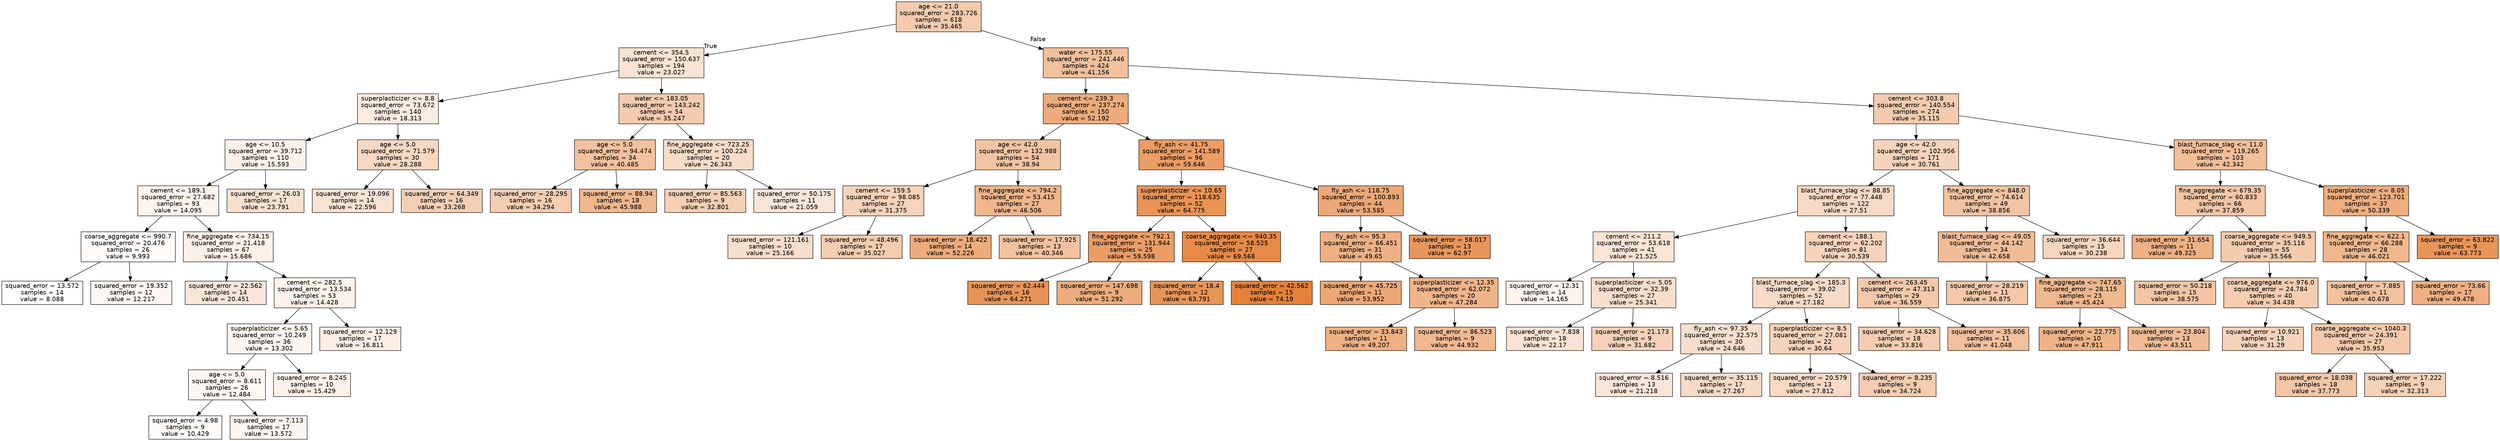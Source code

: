 digraph Tree {
node [shape=box, style="filled", color="black", fontname="helvetica"] ;
edge [fontname="helvetica"] ;
0 [label="age <= 21.0\nsquared_error = 283.726\nsamples = 618\nvalue = 35.465", fillcolor="#f4cbad"] ;
1 [label="cement <= 354.5\nsquared_error = 150.637\nsamples = 194\nvalue = 23.027", fillcolor="#f9e3d2"] ;
0 -> 1 [labeldistance=2.5, labelangle=45, headlabel="True"] ;
2 [label="superplasticizer <= 8.8\nsquared_error = 73.672\nsamples = 140\nvalue = 18.313", fillcolor="#fbece0"] ;
1 -> 2 ;
3 [label="age <= 10.5\nsquared_error = 39.712\nsamples = 110\nvalue = 15.593", fillcolor="#fcf1e9"] ;
2 -> 3 ;
4 [label="cement <= 189.1\nsquared_error = 27.682\nsamples = 93\nvalue = 14.095", fillcolor="#fdf4ed"] ;
3 -> 4 ;
5 [label="coarse_aggregate <= 990.7\nsquared_error = 20.476\nsamples = 26\nvalue = 9.993", fillcolor="#fefbf9"] ;
4 -> 5 ;
6 [label="squared_error = 13.572\nsamples = 14\nvalue = 8.088", fillcolor="#ffffff"] ;
5 -> 6 ;
7 [label="squared_error = 19.352\nsamples = 12\nvalue = 12.217", fillcolor="#fdf7f3"] ;
5 -> 7 ;
8 [label="fine_aggregate <= 734.15\nsquared_error = 21.418\nsamples = 67\nvalue = 15.686", fillcolor="#fcf1e8"] ;
4 -> 8 ;
9 [label="squared_error = 22.562\nsamples = 14\nvalue = 20.451", fillcolor="#fae7da"] ;
8 -> 9 ;
10 [label="cement <= 282.5\nsquared_error = 13.534\nsamples = 53\nvalue = 14.428", fillcolor="#fdf3ec"] ;
8 -> 10 ;
11 [label="superplasticizer <= 5.65\nsquared_error = 10.249\nsamples = 36\nvalue = 13.302", fillcolor="#fdf5ef"] ;
10 -> 11 ;
12 [label="age <= 5.0\nsquared_error = 8.611\nsamples = 26\nvalue = 12.484", fillcolor="#fdf7f2"] ;
11 -> 12 ;
13 [label="squared_error = 4.98\nsamples = 9\nvalue = 10.429", fillcolor="#fefbf8"] ;
12 -> 13 ;
14 [label="squared_error = 7.113\nsamples = 17\nvalue = 13.572", fillcolor="#fdf5ef"] ;
12 -> 14 ;
15 [label="squared_error = 8.245\nsamples = 10\nvalue = 15.429", fillcolor="#fcf1e9"] ;
11 -> 15 ;
16 [label="squared_error = 12.129\nsamples = 17\nvalue = 16.811", fillcolor="#fceee5"] ;
10 -> 16 ;
17 [label="squared_error = 26.03\nsamples = 17\nvalue = 23.791", fillcolor="#f9e1d0"] ;
3 -> 17 ;
18 [label="age <= 5.0\nsquared_error = 71.579\nsamples = 30\nvalue = 28.288", fillcolor="#f7d8c2"] ;
2 -> 18 ;
19 [label="squared_error = 19.096\nsamples = 14\nvalue = 22.596", fillcolor="#f9e3d4"] ;
18 -> 19 ;
20 [label="squared_error = 64.349\nsamples = 16\nvalue = 33.268", fillcolor="#f5cfb4"] ;
18 -> 20 ;
21 [label="water <= 183.05\nsquared_error = 143.242\nsamples = 54\nvalue = 35.247", fillcolor="#f4cbae"] ;
1 -> 21 ;
22 [label="age <= 5.0\nsquared_error = 94.474\nsamples = 34\nvalue = 40.485", fillcolor="#f2c19e"] ;
21 -> 22 ;
23 [label="squared_error = 28.295\nsamples = 16\nvalue = 34.294", fillcolor="#f5cdb1"] ;
22 -> 23 ;
24 [label="squared_error = 88.94\nsamples = 18\nvalue = 45.988", fillcolor="#f0b78d"] ;
22 -> 24 ;
25 [label="fine_aggregate <= 723.25\nsquared_error = 100.224\nsamples = 20\nvalue = 26.343", fillcolor="#f8dcc8"] ;
21 -> 25 ;
26 [label="squared_error = 85.563\nsamples = 9\nvalue = 32.801", fillcolor="#f5d0b5"] ;
25 -> 26 ;
27 [label="squared_error = 50.175\nsamples = 11\nvalue = 21.059", fillcolor="#fae6d8"] ;
25 -> 27 ;
28 [label="water <= 175.55\nsquared_error = 241.446\nsamples = 424\nvalue = 41.156", fillcolor="#f2c09c"] ;
0 -> 28 [labeldistance=2.5, labelangle=-45, headlabel="False"] ;
29 [label="cement <= 239.3\nsquared_error = 237.274\nsamples = 150\nvalue = 52.192", fillcolor="#eeab7b"] ;
28 -> 29 ;
30 [label="age <= 42.0\nsquared_error = 132.988\nsamples = 54\nvalue = 38.94", fillcolor="#f3c4a3"] ;
29 -> 30 ;
31 [label="cement <= 159.5\nsquared_error = 98.085\nsamples = 27\nvalue = 31.375", fillcolor="#f6d3b9"] ;
30 -> 31 ;
32 [label="squared_error = 121.161\nsamples = 10\nvalue = 25.166", fillcolor="#f8decc"] ;
31 -> 32 ;
33 [label="squared_error = 48.496\nsamples = 17\nvalue = 35.027", fillcolor="#f4ccae"] ;
31 -> 33 ;
34 [label="fine_aggregate <= 794.2\nsquared_error = 53.415\nsamples = 27\nvalue = 46.506", fillcolor="#f0b68c"] ;
30 -> 34 ;
35 [label="squared_error = 18.422\nsamples = 14\nvalue = 52.226", fillcolor="#eeab7b"] ;
34 -> 35 ;
36 [label="squared_error = 17.925\nsamples = 13\nvalue = 40.346", fillcolor="#f2c29e"] ;
34 -> 36 ;
37 [label="fly_ash <= 41.75\nsquared_error = 141.589\nsamples = 96\nvalue = 59.646", fillcolor="#eb9d65"] ;
29 -> 37 ;
38 [label="superplasticizer <= 10.65\nsquared_error = 118.635\nsamples = 52\nvalue = 64.775", fillcolor="#e99355"] ;
37 -> 38 ;
39 [label="fine_aggregate <= 792.1\nsquared_error = 131.944\nsamples = 25\nvalue = 59.598", fillcolor="#eb9d65"] ;
38 -> 39 ;
40 [label="squared_error = 62.444\nsamples = 16\nvalue = 64.271", fillcolor="#e99457"] ;
39 -> 40 ;
41 [label="squared_error = 147.698\nsamples = 9\nvalue = 51.292", fillcolor="#eead7e"] ;
39 -> 41 ;
42 [label="coarse_aggregate <= 940.35\nsquared_error = 58.525\nsamples = 27\nvalue = 69.568", fillcolor="#e78a47"] ;
38 -> 42 ;
43 [label="squared_error = 18.4\nsamples = 12\nvalue = 63.791", fillcolor="#e99558"] ;
42 -> 43 ;
44 [label="squared_error = 42.562\nsamples = 15\nvalue = 74.19", fillcolor="#e58139"] ;
42 -> 44 ;
45 [label="fly_ash <= 118.75\nsquared_error = 100.893\nsamples = 44\nvalue = 53.585", fillcolor="#eda877"] ;
37 -> 45 ;
46 [label="fly_ash <= 95.3\nsquared_error = 66.451\nsamples = 31\nvalue = 49.65", fillcolor="#efb083"] ;
45 -> 46 ;
47 [label="squared_error = 45.725\nsamples = 11\nvalue = 53.952", fillcolor="#eda876"] ;
46 -> 47 ;
48 [label="superplasticizer <= 12.35\nsquared_error = 62.072\nsamples = 20\nvalue = 47.284", fillcolor="#f0b48a"] ;
46 -> 48 ;
49 [label="squared_error = 33.843\nsamples = 11\nvalue = 49.207", fillcolor="#efb184"] ;
48 -> 49 ;
50 [label="squared_error = 86.523\nsamples = 9\nvalue = 44.932", fillcolor="#f1b991"] ;
48 -> 50 ;
51 [label="squared_error = 58.017\nsamples = 13\nvalue = 62.97", fillcolor="#e9965b"] ;
45 -> 51 ;
52 [label="cement <= 303.8\nsquared_error = 140.554\nsamples = 274\nvalue = 35.115", fillcolor="#f4cbae"] ;
28 -> 52 ;
53 [label="age <= 42.0\nsquared_error = 102.956\nsamples = 171\nvalue = 30.761", fillcolor="#f6d4bb"] ;
52 -> 53 ;
54 [label="blast_furnace_slag <= 88.85\nsquared_error = 77.448\nsamples = 122\nvalue = 27.51", fillcolor="#f7dac5"] ;
53 -> 54 ;
55 [label="cement <= 211.2\nsquared_error = 53.618\nsamples = 41\nvalue = 21.525", fillcolor="#fae5d7"] ;
54 -> 55 ;
56 [label="squared_error = 12.31\nsamples = 14\nvalue = 14.165", fillcolor="#fdf3ed"] ;
55 -> 56 ;
57 [label="superplasticizer <= 5.05\nsquared_error = 32.39\nsamples = 27\nvalue = 25.341", fillcolor="#f8decb"] ;
55 -> 57 ;
58 [label="squared_error = 7.838\nsamples = 18\nvalue = 22.17", fillcolor="#f9e4d5"] ;
57 -> 58 ;
59 [label="squared_error = 21.173\nsamples = 9\nvalue = 31.682", fillcolor="#f6d2b8"] ;
57 -> 59 ;
60 [label="cement <= 188.1\nsquared_error = 62.202\nsamples = 81\nvalue = 30.539", fillcolor="#f6d4bc"] ;
54 -> 60 ;
61 [label="blast_furnace_slag <= 185.3\nsquared_error = 39.02\nsamples = 52\nvalue = 27.182", fillcolor="#f7dbc6"] ;
60 -> 61 ;
62 [label="fly_ash <= 97.35\nsquared_error = 32.575\nsamples = 30\nvalue = 24.646", fillcolor="#f8dfcd"] ;
61 -> 62 ;
63 [label="squared_error = 8.516\nsamples = 13\nvalue = 21.218", fillcolor="#fae6d8"] ;
62 -> 63 ;
64 [label="squared_error = 35.115\nsamples = 17\nvalue = 27.267", fillcolor="#f7dac6"] ;
62 -> 64 ;
65 [label="superplasticizer <= 8.5\nsquared_error = 27.081\nsamples = 22\nvalue = 30.64", fillcolor="#f6d4bb"] ;
61 -> 65 ;
66 [label="squared_error = 20.579\nsamples = 13\nvalue = 27.812", fillcolor="#f7d9c4"] ;
65 -> 66 ;
67 [label="squared_error = 8.235\nsamples = 9\nvalue = 34.724", fillcolor="#f5ccaf"] ;
65 -> 67 ;
68 [label="cement <= 263.45\nsquared_error = 47.313\nsamples = 29\nvalue = 36.559", fillcolor="#f4c9aa"] ;
60 -> 68 ;
69 [label="squared_error = 34.628\nsamples = 18\nvalue = 33.816", fillcolor="#f5ceb2"] ;
68 -> 69 ;
70 [label="squared_error = 35.606\nsamples = 11\nvalue = 41.048", fillcolor="#f2c09c"] ;
68 -> 70 ;
71 [label="fine_aggregate <= 848.0\nsquared_error = 74.614\nsamples = 49\nvalue = 38.856", fillcolor="#f3c4a3"] ;
53 -> 71 ;
72 [label="blast_furnace_slag <= 49.05\nsquared_error = 44.142\nsamples = 34\nvalue = 42.658", fillcolor="#f1bd97"] ;
71 -> 72 ;
73 [label="squared_error = 28.219\nsamples = 11\nvalue = 36.875", fillcolor="#f4c8a9"] ;
72 -> 73 ;
74 [label="fine_aggregate <= 747.65\nsquared_error = 28.115\nsamples = 23\nvalue = 45.424", fillcolor="#f0b88f"] ;
72 -> 74 ;
75 [label="squared_error = 22.775\nsamples = 10\nvalue = 47.911", fillcolor="#efb388"] ;
74 -> 75 ;
76 [label="squared_error = 23.804\nsamples = 13\nvalue = 43.511", fillcolor="#f1bb95"] ;
74 -> 76 ;
77 [label="squared_error = 36.644\nsamples = 15\nvalue = 30.238", fillcolor="#f6d5bd"] ;
71 -> 77 ;
78 [label="blast_furnace_slag <= 11.0\nsquared_error = 119.265\nsamples = 103\nvalue = 42.342", fillcolor="#f2be98"] ;
52 -> 78 ;
79 [label="fine_aggregate <= 679.35\nsquared_error = 60.833\nsamples = 66\nvalue = 37.859", fillcolor="#f3c6a6"] ;
78 -> 79 ;
80 [label="squared_error = 31.654\nsamples = 11\nvalue = 49.325", fillcolor="#efb083"] ;
79 -> 80 ;
81 [label="coarse_aggregate <= 949.5\nsquared_error = 35.116\nsamples = 55\nvalue = 35.566", fillcolor="#f4cbad"] ;
79 -> 81 ;
82 [label="squared_error = 50.218\nsamples = 15\nvalue = 38.575", fillcolor="#f3c5a4"] ;
81 -> 82 ;
83 [label="coarse_aggregate <= 976.0\nsquared_error = 24.784\nsamples = 40\nvalue = 34.438", fillcolor="#f5cdb0"] ;
81 -> 83 ;
84 [label="squared_error = 10.921\nsamples = 13\nvalue = 31.29", fillcolor="#f6d3ba"] ;
83 -> 84 ;
85 [label="coarse_aggregate <= 1040.3\nsquared_error = 24.391\nsamples = 27\nvalue = 35.953", fillcolor="#f4caac"] ;
83 -> 85 ;
86 [label="squared_error = 18.038\nsamples = 18\nvalue = 37.773", fillcolor="#f3c6a6"] ;
85 -> 86 ;
87 [label="squared_error = 17.222\nsamples = 9\nvalue = 32.313", fillcolor="#f5d1b6"] ;
85 -> 87 ;
88 [label="superplasticizer <= 8.05\nsquared_error = 123.701\nsamples = 37\nvalue = 50.339", fillcolor="#eeae80"] ;
78 -> 88 ;
89 [label="fine_aggregate <= 622.1\nsquared_error = 66.288\nsamples = 28\nvalue = 46.021", fillcolor="#f0b78d"] ;
88 -> 89 ;
90 [label="squared_error = 7.885\nsamples = 11\nvalue = 40.678", fillcolor="#f2c19d"] ;
89 -> 90 ;
91 [label="squared_error = 73.66\nsamples = 17\nvalue = 49.478", fillcolor="#efb083"] ;
89 -> 91 ;
92 [label="squared_error = 63.822\nsamples = 9\nvalue = 63.773", fillcolor="#e99558"] ;
88 -> 92 ;
}